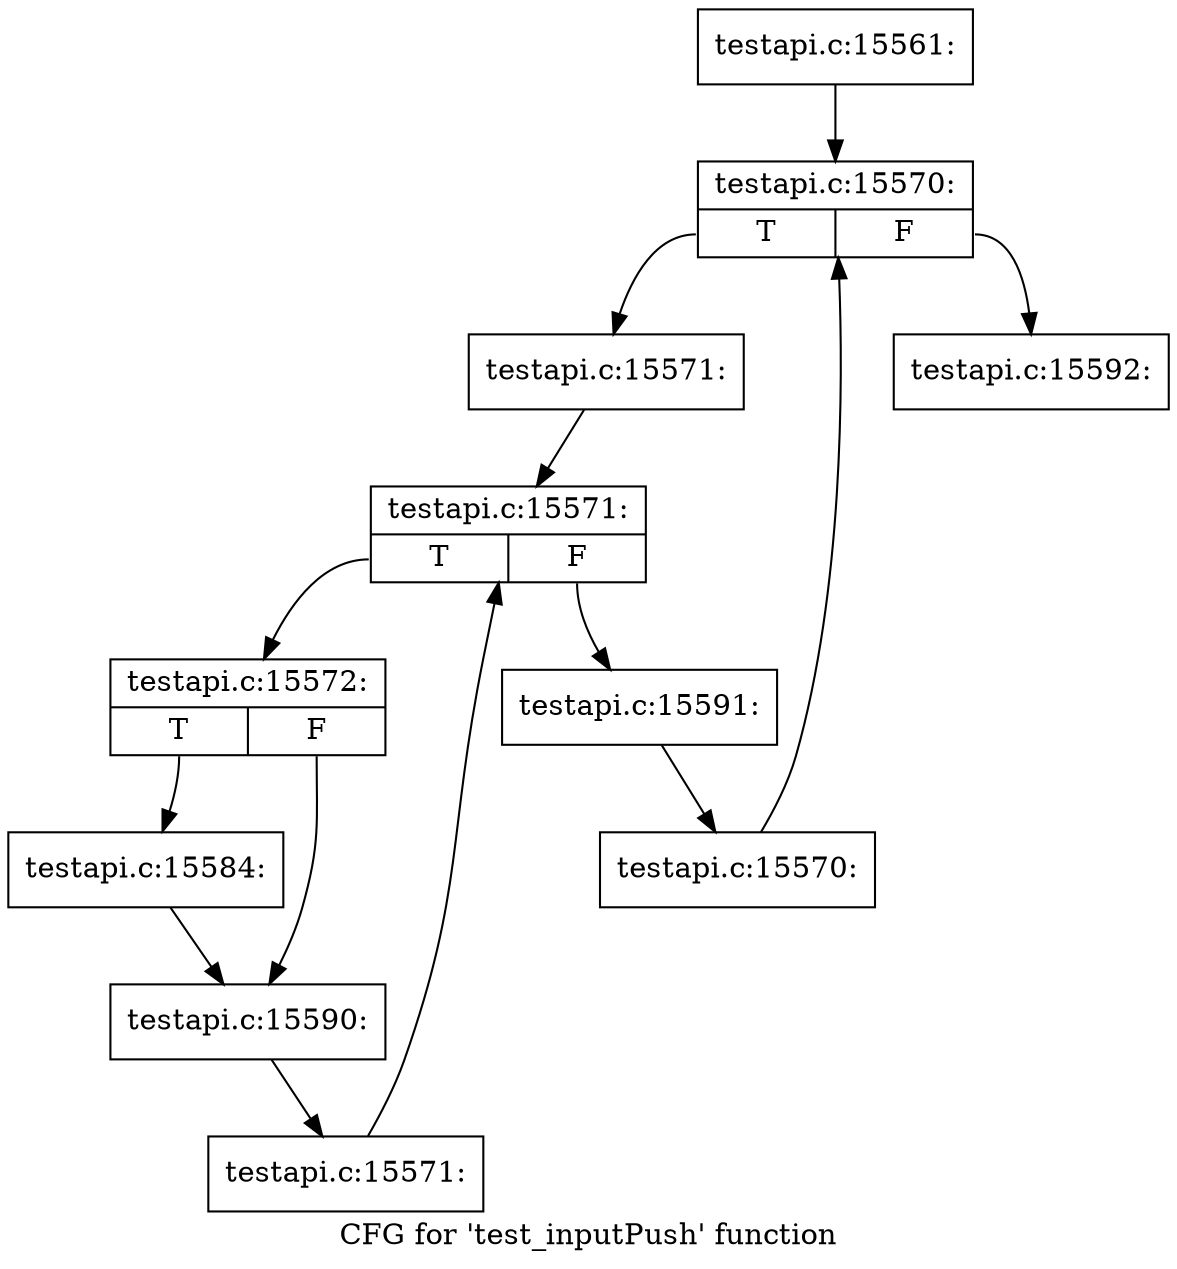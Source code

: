 digraph "CFG for 'test_inputPush' function" {
	label="CFG for 'test_inputPush' function";

	Node0x48f4c70 [shape=record,label="{testapi.c:15561:}"];
	Node0x48f4c70 -> Node0x48fc1a0;
	Node0x48fc1a0 [shape=record,label="{testapi.c:15570:|{<s0>T|<s1>F}}"];
	Node0x48fc1a0:s0 -> Node0x48fc480;
	Node0x48fc1a0:s1 -> Node0x48fc000;
	Node0x48fc480 [shape=record,label="{testapi.c:15571:}"];
	Node0x48fc480 -> Node0x48fc870;
	Node0x48fc870 [shape=record,label="{testapi.c:15571:|{<s0>T|<s1>F}}"];
	Node0x48fc870:s0 -> Node0x48fcaf0;
	Node0x48fc870:s1 -> Node0x48fc750;
	Node0x48fcaf0 [shape=record,label="{testapi.c:15572:|{<s0>T|<s1>F}}"];
	Node0x48fcaf0:s0 -> Node0x48fdc40;
	Node0x48fcaf0:s1 -> Node0x48fe600;
	Node0x48fdc40 [shape=record,label="{testapi.c:15584:}"];
	Node0x48fdc40 -> Node0x48fe600;
	Node0x48fe600 [shape=record,label="{testapi.c:15590:}"];
	Node0x48fe600 -> Node0x48fca60;
	Node0x48fca60 [shape=record,label="{testapi.c:15571:}"];
	Node0x48fca60 -> Node0x48fc870;
	Node0x48fc750 [shape=record,label="{testapi.c:15591:}"];
	Node0x48fc750 -> Node0x48fc3f0;
	Node0x48fc3f0 [shape=record,label="{testapi.c:15570:}"];
	Node0x48fc3f0 -> Node0x48fc1a0;
	Node0x48fc000 [shape=record,label="{testapi.c:15592:}"];
}
